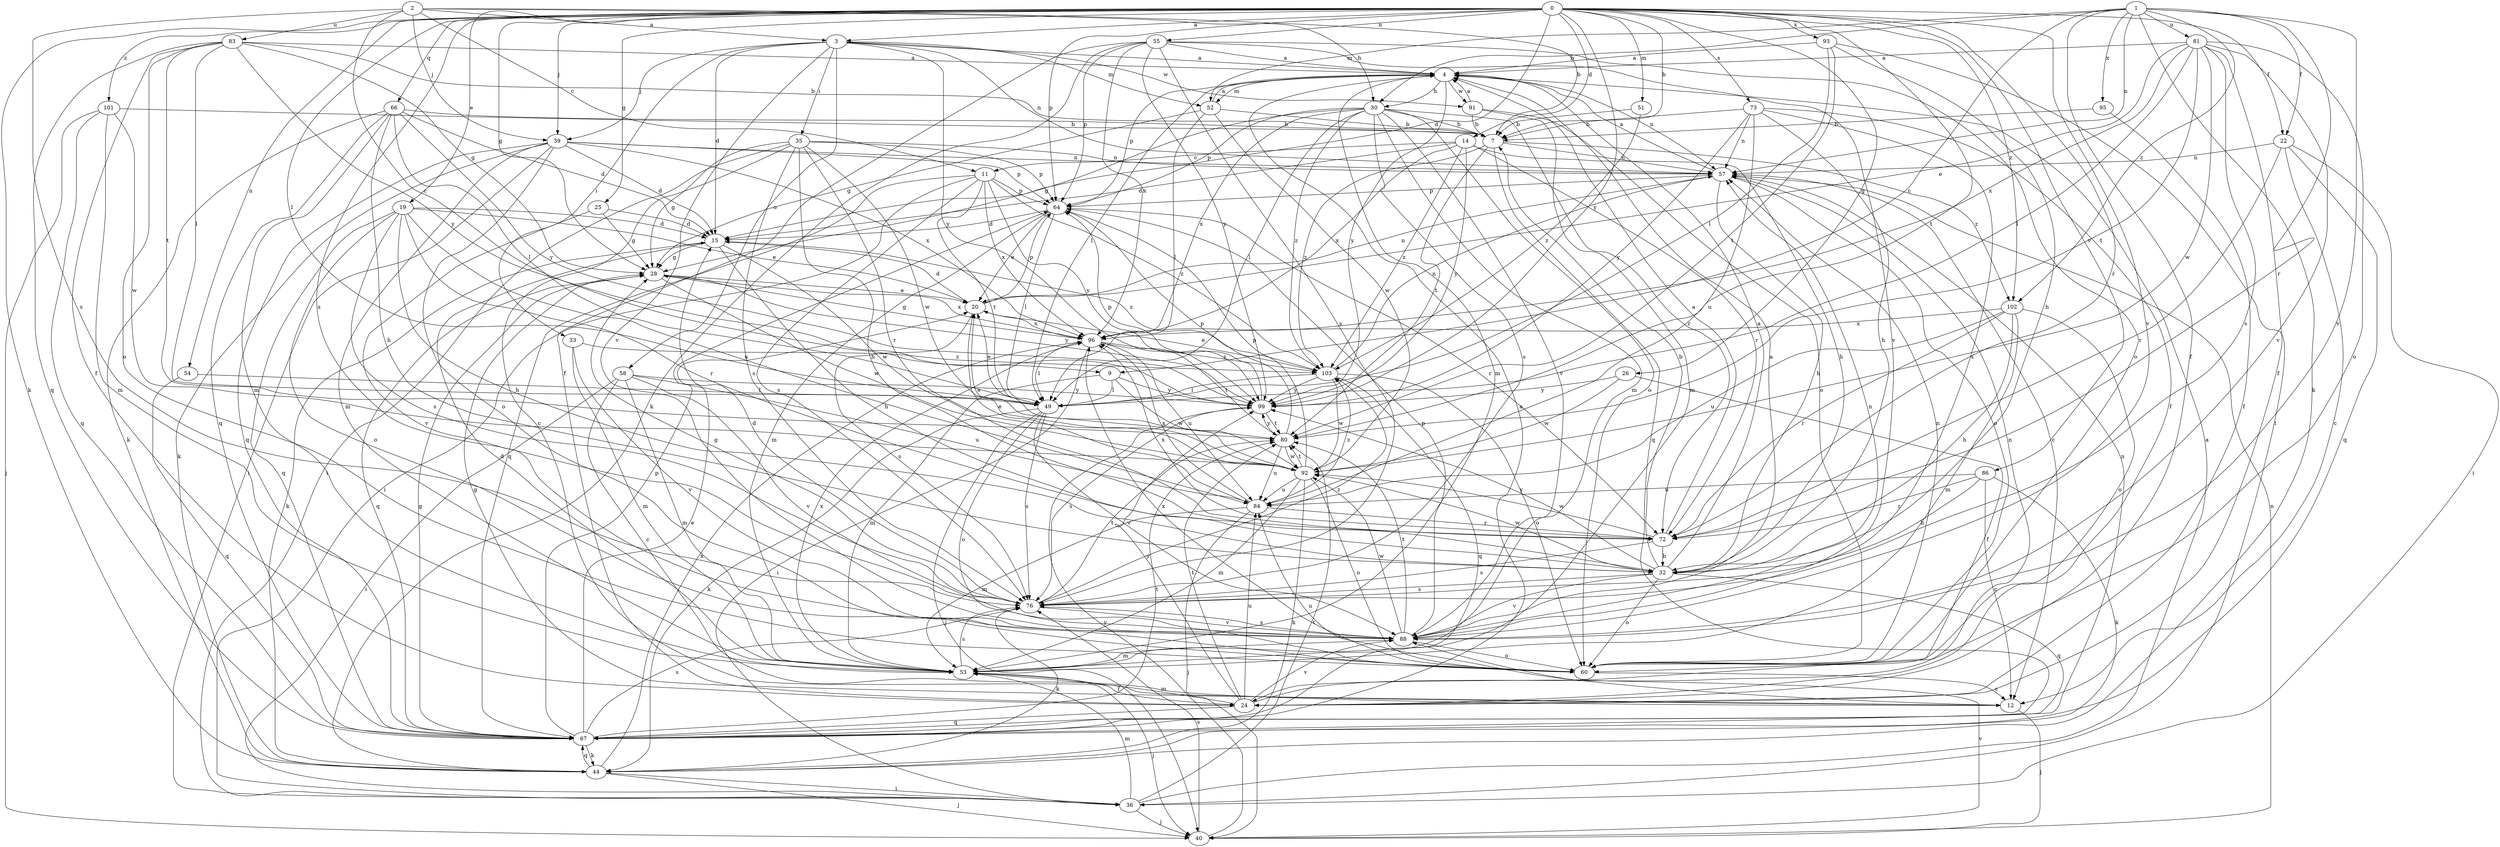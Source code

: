 strict digraph  {
0;
1;
2;
3;
4;
7;
9;
11;
12;
14;
15;
19;
20;
22;
24;
25;
26;
28;
30;
32;
33;
35;
36;
39;
40;
44;
49;
51;
52;
53;
54;
55;
57;
58;
60;
64;
66;
67;
72;
73;
76;
80;
81;
83;
84;
86;
88;
91;
92;
93;
95;
96;
99;
101;
102;
103;
0 -> 3  [label=a];
0 -> 7  [label=b];
0 -> 14  [label=d];
0 -> 15  [label=d];
0 -> 19  [label=e];
0 -> 22  [label=f];
0 -> 25  [label=g];
0 -> 26  [label=g];
0 -> 28  [label=g];
0 -> 39  [label=j];
0 -> 44  [label=k];
0 -> 49  [label=l];
0 -> 51  [label=m];
0 -> 54  [label=n];
0 -> 55  [label=n];
0 -> 64  [label=p];
0 -> 66  [label=q];
0 -> 72  [label=r];
0 -> 73  [label=s];
0 -> 76  [label=s];
0 -> 80  [label=t];
0 -> 86  [label=v];
0 -> 88  [label=v];
0 -> 93  [label=x];
0 -> 99  [label=y];
0 -> 101  [label=z];
0 -> 102  [label=z];
1 -> 9  [label=c];
1 -> 22  [label=f];
1 -> 24  [label=f];
1 -> 30  [label=h];
1 -> 44  [label=k];
1 -> 52  [label=m];
1 -> 57  [label=n];
1 -> 72  [label=r];
1 -> 81  [label=u];
1 -> 88  [label=v];
1 -> 95  [label=x];
1 -> 102  [label=z];
2 -> 3  [label=a];
2 -> 7  [label=b];
2 -> 9  [label=c];
2 -> 11  [label=c];
2 -> 30  [label=h];
2 -> 39  [label=j];
2 -> 76  [label=s];
2 -> 83  [label=u];
3 -> 4  [label=a];
3 -> 15  [label=d];
3 -> 33  [label=i];
3 -> 35  [label=i];
3 -> 39  [label=j];
3 -> 52  [label=m];
3 -> 57  [label=n];
3 -> 58  [label=o];
3 -> 88  [label=v];
3 -> 91  [label=w];
3 -> 99  [label=y];
4 -> 30  [label=h];
4 -> 49  [label=l];
4 -> 52  [label=m];
4 -> 53  [label=m];
4 -> 57  [label=n];
4 -> 64  [label=p];
4 -> 91  [label=w];
4 -> 99  [label=y];
7 -> 57  [label=n];
7 -> 67  [label=q];
7 -> 80  [label=t];
7 -> 102  [label=z];
7 -> 103  [label=z];
9 -> 49  [label=l];
9 -> 53  [label=m];
9 -> 92  [label=w];
9 -> 99  [label=y];
11 -> 36  [label=i];
11 -> 64  [label=p];
11 -> 67  [label=q];
11 -> 76  [label=s];
11 -> 80  [label=t];
11 -> 96  [label=x];
11 -> 99  [label=y];
11 -> 103  [label=z];
12 -> 28  [label=g];
12 -> 40  [label=j];
12 -> 84  [label=u];
14 -> 11  [label=c];
14 -> 15  [label=d];
14 -> 32  [label=h];
14 -> 72  [label=r];
14 -> 96  [label=x];
14 -> 99  [label=y];
14 -> 103  [label=z];
15 -> 28  [label=g];
15 -> 32  [label=h];
15 -> 44  [label=k];
15 -> 92  [label=w];
15 -> 103  [label=z];
19 -> 15  [label=d];
19 -> 20  [label=e];
19 -> 32  [label=h];
19 -> 60  [label=o];
19 -> 67  [label=q];
19 -> 72  [label=r];
19 -> 76  [label=s];
19 -> 84  [label=u];
20 -> 15  [label=d];
20 -> 57  [label=n];
20 -> 64  [label=p];
20 -> 76  [label=s];
20 -> 96  [label=x];
22 -> 12  [label=c];
22 -> 36  [label=i];
22 -> 57  [label=n];
22 -> 67  [label=q];
22 -> 72  [label=r];
24 -> 53  [label=m];
24 -> 57  [label=n];
24 -> 67  [label=q];
24 -> 80  [label=t];
24 -> 84  [label=u];
24 -> 88  [label=v];
24 -> 99  [label=y];
25 -> 15  [label=d];
25 -> 28  [label=g];
25 -> 88  [label=v];
26 -> 24  [label=f];
26 -> 92  [label=w];
26 -> 99  [label=y];
28 -> 20  [label=e];
28 -> 67  [label=q];
28 -> 92  [label=w];
28 -> 96  [label=x];
28 -> 99  [label=y];
30 -> 7  [label=b];
30 -> 28  [label=g];
30 -> 49  [label=l];
30 -> 53  [label=m];
30 -> 60  [label=o];
30 -> 64  [label=p];
30 -> 72  [label=r];
30 -> 76  [label=s];
30 -> 88  [label=v];
30 -> 96  [label=x];
30 -> 103  [label=z];
32 -> 4  [label=a];
32 -> 7  [label=b];
32 -> 60  [label=o];
32 -> 67  [label=q];
32 -> 76  [label=s];
32 -> 88  [label=v];
32 -> 92  [label=w];
32 -> 99  [label=y];
33 -> 53  [label=m];
33 -> 88  [label=v];
33 -> 103  [label=z];
35 -> 12  [label=c];
35 -> 28  [label=g];
35 -> 32  [label=h];
35 -> 36  [label=i];
35 -> 57  [label=n];
35 -> 64  [label=p];
35 -> 72  [label=r];
35 -> 76  [label=s];
35 -> 92  [label=w];
36 -> 4  [label=a];
36 -> 40  [label=j];
36 -> 53  [label=m];
36 -> 80  [label=t];
39 -> 15  [label=d];
39 -> 36  [label=i];
39 -> 44  [label=k];
39 -> 53  [label=m];
39 -> 57  [label=n];
39 -> 60  [label=o];
39 -> 64  [label=p];
39 -> 67  [label=q];
39 -> 96  [label=x];
40 -> 57  [label=n];
40 -> 76  [label=s];
40 -> 88  [label=v];
40 -> 99  [label=y];
44 -> 36  [label=i];
44 -> 40  [label=j];
44 -> 67  [label=q];
44 -> 96  [label=x];
49 -> 20  [label=e];
49 -> 40  [label=j];
49 -> 44  [label=k];
49 -> 60  [label=o];
49 -> 76  [label=s];
49 -> 88  [label=v];
51 -> 7  [label=b];
51 -> 103  [label=z];
52 -> 4  [label=a];
52 -> 7  [label=b];
52 -> 28  [label=g];
52 -> 49  [label=l];
52 -> 92  [label=w];
53 -> 15  [label=d];
53 -> 24  [label=f];
53 -> 40  [label=j];
53 -> 76  [label=s];
53 -> 96  [label=x];
54 -> 49  [label=l];
54 -> 67  [label=q];
55 -> 4  [label=a];
55 -> 24  [label=f];
55 -> 44  [label=k];
55 -> 60  [label=o];
55 -> 64  [label=p];
55 -> 76  [label=s];
55 -> 88  [label=v];
55 -> 96  [label=x];
55 -> 99  [label=y];
57 -> 4  [label=a];
57 -> 12  [label=c];
57 -> 32  [label=h];
57 -> 60  [label=o];
57 -> 64  [label=p];
58 -> 12  [label=c];
58 -> 36  [label=i];
58 -> 53  [label=m];
58 -> 84  [label=u];
58 -> 88  [label=v];
58 -> 99  [label=y];
60 -> 12  [label=c];
60 -> 57  [label=n];
60 -> 96  [label=x];
64 -> 15  [label=d];
64 -> 20  [label=e];
64 -> 49  [label=l];
64 -> 53  [label=m];
64 -> 72  [label=r];
66 -> 7  [label=b];
66 -> 15  [label=d];
66 -> 32  [label=h];
66 -> 44  [label=k];
66 -> 49  [label=l];
66 -> 53  [label=m];
66 -> 67  [label=q];
66 -> 99  [label=y];
67 -> 4  [label=a];
67 -> 20  [label=e];
67 -> 28  [label=g];
67 -> 44  [label=k];
67 -> 57  [label=n];
67 -> 64  [label=p];
67 -> 76  [label=s];
67 -> 80  [label=t];
72 -> 4  [label=a];
72 -> 32  [label=h];
72 -> 76  [label=s];
72 -> 92  [label=w];
72 -> 96  [label=x];
73 -> 7  [label=b];
73 -> 24  [label=f];
73 -> 32  [label=h];
73 -> 57  [label=n];
73 -> 76  [label=s];
73 -> 84  [label=u];
73 -> 99  [label=y];
76 -> 15  [label=d];
76 -> 28  [label=g];
76 -> 44  [label=k];
76 -> 80  [label=t];
76 -> 88  [label=v];
76 -> 103  [label=z];
80 -> 64  [label=p];
80 -> 84  [label=u];
80 -> 92  [label=w];
80 -> 99  [label=y];
81 -> 4  [label=a];
81 -> 20  [label=e];
81 -> 24  [label=f];
81 -> 49  [label=l];
81 -> 60  [label=o];
81 -> 76  [label=s];
81 -> 80  [label=t];
81 -> 88  [label=v];
81 -> 92  [label=w];
81 -> 96  [label=x];
83 -> 4  [label=a];
83 -> 7  [label=b];
83 -> 24  [label=f];
83 -> 28  [label=g];
83 -> 49  [label=l];
83 -> 60  [label=o];
83 -> 67  [label=q];
83 -> 80  [label=t];
83 -> 99  [label=y];
84 -> 20  [label=e];
84 -> 40  [label=j];
84 -> 53  [label=m];
84 -> 72  [label=r];
84 -> 96  [label=x];
84 -> 103  [label=z];
86 -> 12  [label=c];
86 -> 32  [label=h];
86 -> 44  [label=k];
86 -> 72  [label=r];
86 -> 84  [label=u];
88 -> 4  [label=a];
88 -> 53  [label=m];
88 -> 57  [label=n];
88 -> 60  [label=o];
88 -> 64  [label=p];
88 -> 76  [label=s];
88 -> 80  [label=t];
88 -> 92  [label=w];
91 -> 4  [label=a];
91 -> 7  [label=b];
91 -> 53  [label=m];
91 -> 60  [label=o];
92 -> 20  [label=e];
92 -> 44  [label=k];
92 -> 53  [label=m];
92 -> 60  [label=o];
92 -> 64  [label=p];
92 -> 80  [label=t];
92 -> 84  [label=u];
93 -> 4  [label=a];
93 -> 32  [label=h];
93 -> 36  [label=i];
93 -> 49  [label=l];
93 -> 80  [label=t];
95 -> 7  [label=b];
95 -> 24  [label=f];
96 -> 28  [label=g];
96 -> 36  [label=i];
96 -> 49  [label=l];
96 -> 80  [label=t];
96 -> 84  [label=u];
96 -> 103  [label=z];
99 -> 64  [label=p];
99 -> 76  [label=s];
99 -> 80  [label=t];
101 -> 7  [label=b];
101 -> 40  [label=j];
101 -> 53  [label=m];
101 -> 67  [label=q];
101 -> 92  [label=w];
102 -> 32  [label=h];
102 -> 53  [label=m];
102 -> 60  [label=o];
102 -> 72  [label=r];
102 -> 84  [label=u];
102 -> 96  [label=x];
103 -> 20  [label=e];
103 -> 49  [label=l];
103 -> 57  [label=n];
103 -> 60  [label=o];
103 -> 67  [label=q];
103 -> 92  [label=w];
103 -> 99  [label=y];
}
